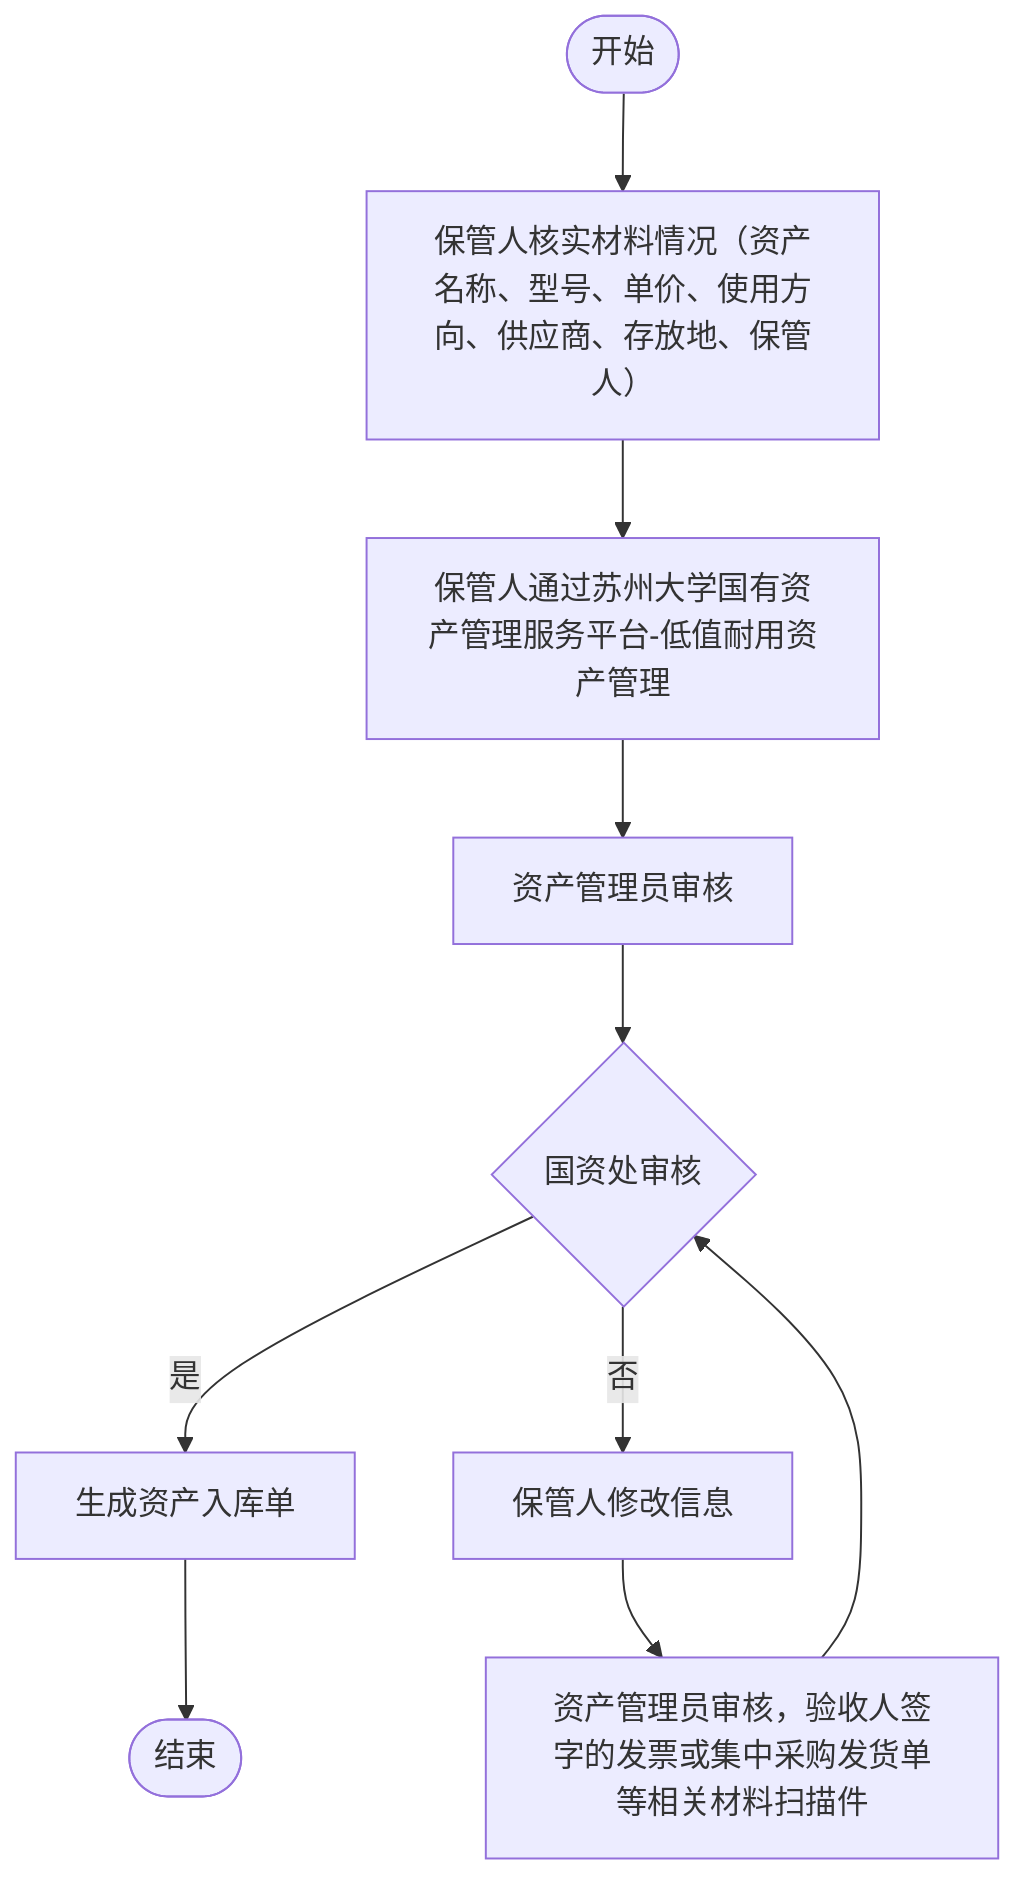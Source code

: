 flowchart TD
    Start(["开始"]) --> Verify[保管人核实材料情况（资产名称、型号、单价、使用方向、供应商、存放地、保管人）]
    Verify --> Platform[保管人通过苏州大学国有资产管理服务平台-低值耐用资产管理]
    Platform --> AdminCheck[资产管理员审核]
    AdminCheck --> StateCheck{国资处审核}
    StateCheck -- 是 --> Generate[生成资产入库单]
    StateCheck -- 否 --> Modify[保管人修改信息]
    Modify --> Resubmit[资产管理员审核，验收人签字的发票或集中采购发货单等相关材料扫描件]
    Resubmit --> StateCheck
    Generate --> End(["结束"])